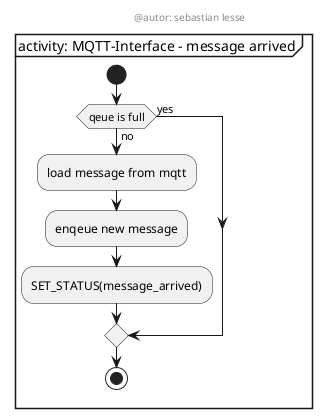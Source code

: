 @startuml

skinparam monochrome true

header
@autor: sebastian lesse
endheader

mainframe activity: MQTT-Interface - message arrived

start

if (qeue is full) then (no)
	:load message from mqtt;
	:enqeue new message;
	:SET_STATUS(message_arrived);
else (yes)

endif
stop

@enduml